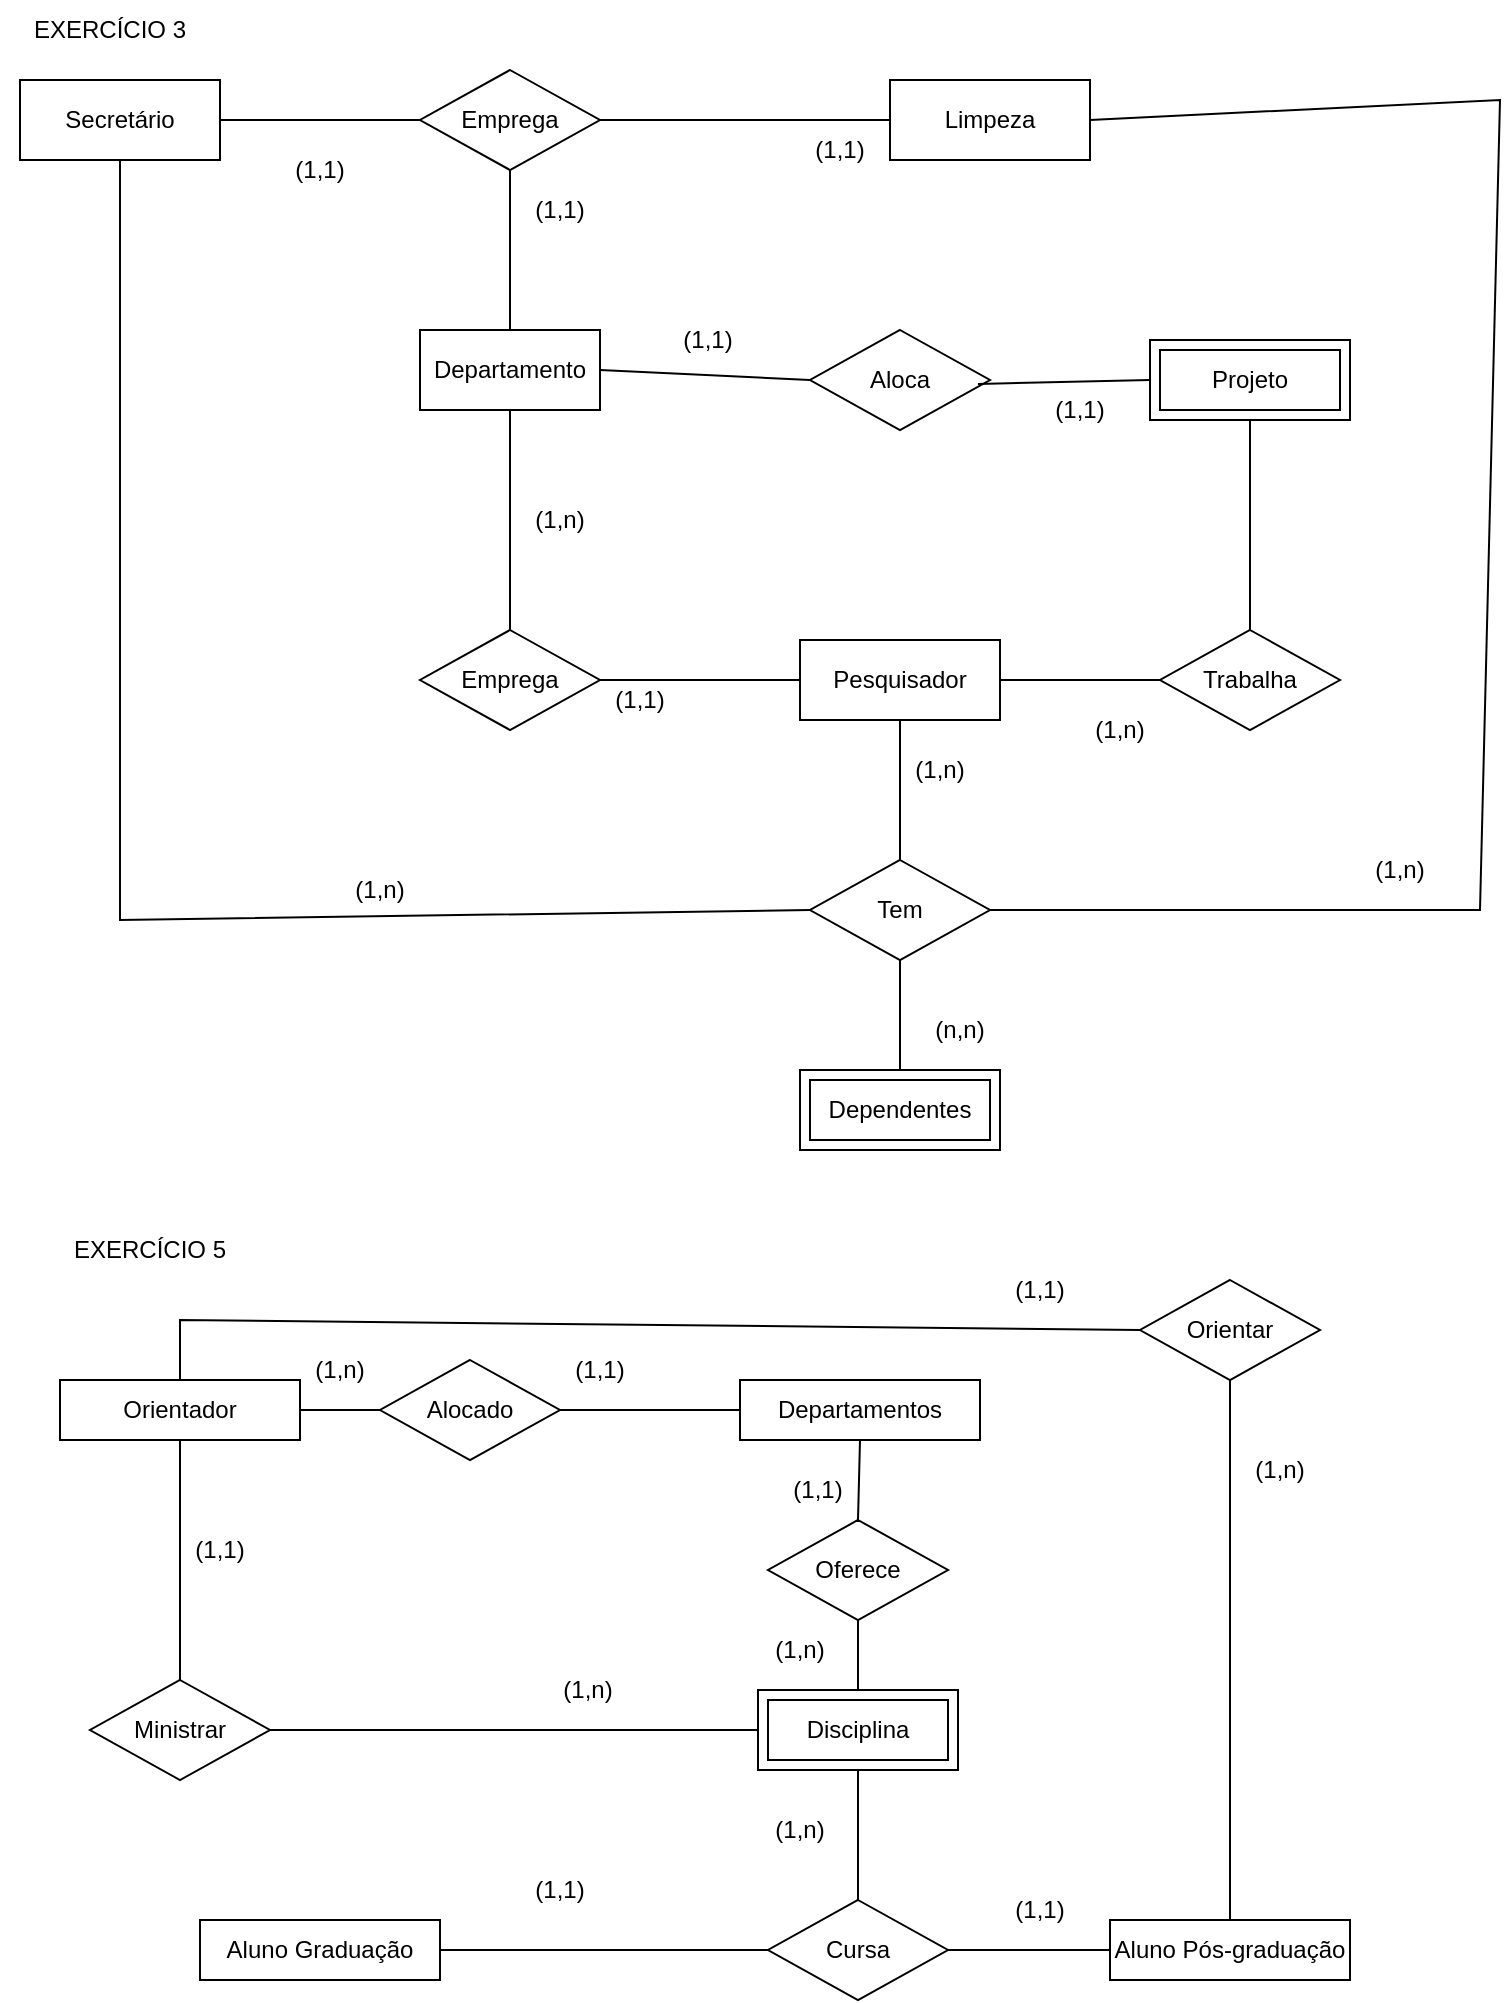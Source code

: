 <mxfile version="21.1.7" type="device">
  <diagram name="Página-1" id="LfcxKcsFjkbq40zHmDso">
    <mxGraphModel dx="794" dy="414" grid="1" gridSize="10" guides="1" tooltips="1" connect="1" arrows="1" fold="1" page="1" pageScale="1" pageWidth="827" pageHeight="1169" math="0" shadow="0">
      <root>
        <mxCell id="0" />
        <mxCell id="1" parent="0" />
        <mxCell id="KPLfDySyqxJ-SgguWjqe-1" value="EXERCÍCIO 3" style="text;html=1;strokeColor=none;fillColor=none;align=center;verticalAlign=middle;whiteSpace=wrap;rounded=0;" vertex="1" parent="1">
          <mxGeometry x="30" y="30" width="110" height="30" as="geometry" />
        </mxCell>
        <mxCell id="KPLfDySyqxJ-SgguWjqe-4" value="Projeto" style="shape=ext;margin=3;double=1;whiteSpace=wrap;html=1;align=center;" vertex="1" parent="1">
          <mxGeometry x="605" y="200" width="100" height="40" as="geometry" />
        </mxCell>
        <mxCell id="KPLfDySyqxJ-SgguWjqe-5" value="Pesquisador" style="whiteSpace=wrap;html=1;align=center;" vertex="1" parent="1">
          <mxGeometry x="430" y="350" width="100" height="40" as="geometry" />
        </mxCell>
        <mxCell id="KPLfDySyqxJ-SgguWjqe-6" value="Secretário" style="whiteSpace=wrap;html=1;align=center;" vertex="1" parent="1">
          <mxGeometry x="40" y="70" width="100" height="40" as="geometry" />
        </mxCell>
        <mxCell id="KPLfDySyqxJ-SgguWjqe-7" value="Limpeza" style="whiteSpace=wrap;html=1;align=center;" vertex="1" parent="1">
          <mxGeometry x="475" y="70" width="100" height="40" as="geometry" />
        </mxCell>
        <mxCell id="KPLfDySyqxJ-SgguWjqe-8" value="Emprega" style="shape=rhombus;perimeter=rhombusPerimeter;whiteSpace=wrap;html=1;align=center;" vertex="1" parent="1">
          <mxGeometry x="240" y="65" width="90" height="50" as="geometry" />
        </mxCell>
        <mxCell id="KPLfDySyqxJ-SgguWjqe-9" value="Trabalha" style="shape=rhombus;perimeter=rhombusPerimeter;whiteSpace=wrap;html=1;align=center;" vertex="1" parent="1">
          <mxGeometry x="610" y="345" width="90" height="50" as="geometry" />
        </mxCell>
        <mxCell id="KPLfDySyqxJ-SgguWjqe-11" value="" style="endArrow=none;html=1;rounded=0;exitX=1;exitY=0.5;exitDx=0;exitDy=0;entryX=0;entryY=0.5;entryDx=0;entryDy=0;" edge="1" parent="1" source="KPLfDySyqxJ-SgguWjqe-6" target="KPLfDySyqxJ-SgguWjqe-8">
          <mxGeometry relative="1" as="geometry">
            <mxPoint x="330" y="220" as="sourcePoint" />
            <mxPoint x="260" y="90" as="targetPoint" />
          </mxGeometry>
        </mxCell>
        <mxCell id="KPLfDySyqxJ-SgguWjqe-12" value="" style="endArrow=none;html=1;rounded=0;entryX=0;entryY=0.5;entryDx=0;entryDy=0;exitX=1;exitY=0.5;exitDx=0;exitDy=0;" edge="1" parent="1" source="KPLfDySyqxJ-SgguWjqe-8" target="KPLfDySyqxJ-SgguWjqe-7">
          <mxGeometry relative="1" as="geometry">
            <mxPoint x="410" y="90" as="sourcePoint" />
            <mxPoint x="490" y="220" as="targetPoint" />
          </mxGeometry>
        </mxCell>
        <mxCell id="KPLfDySyqxJ-SgguWjqe-13" value="" style="endArrow=none;html=1;rounded=0;entryX=0.5;entryY=1;entryDx=0;entryDy=0;exitX=0.5;exitY=0;exitDx=0;exitDy=0;" edge="1" parent="1" source="KPLfDySyqxJ-SgguWjqe-36" target="KPLfDySyqxJ-SgguWjqe-8">
          <mxGeometry relative="1" as="geometry">
            <mxPoint x="365" y="210" as="sourcePoint" />
            <mxPoint x="365" y="111.99" as="targetPoint" />
          </mxGeometry>
        </mxCell>
        <mxCell id="KPLfDySyqxJ-SgguWjqe-14" value="" style="endArrow=none;html=1;rounded=0;exitX=0.5;exitY=1;exitDx=0;exitDy=0;entryX=0.5;entryY=0;entryDx=0;entryDy=0;" edge="1" parent="1" source="KPLfDySyqxJ-SgguWjqe-36" target="KPLfDySyqxJ-SgguWjqe-32">
          <mxGeometry relative="1" as="geometry">
            <mxPoint x="365" y="250" as="sourcePoint" />
            <mxPoint x="480" y="230" as="targetPoint" />
          </mxGeometry>
        </mxCell>
        <mxCell id="KPLfDySyqxJ-SgguWjqe-15" value="" style="endArrow=none;html=1;rounded=0;exitX=0.5;exitY=1;exitDx=0;exitDy=0;entryX=0.5;entryY=0;entryDx=0;entryDy=0;" edge="1" parent="1" source="KPLfDySyqxJ-SgguWjqe-4" target="KPLfDySyqxJ-SgguWjqe-9">
          <mxGeometry relative="1" as="geometry">
            <mxPoint x="330" y="220" as="sourcePoint" />
            <mxPoint x="490" y="220" as="targetPoint" />
          </mxGeometry>
        </mxCell>
        <mxCell id="KPLfDySyqxJ-SgguWjqe-16" value="" style="endArrow=none;html=1;rounded=0;exitX=0;exitY=0.5;exitDx=0;exitDy=0;entryX=1;entryY=0.5;entryDx=0;entryDy=0;" edge="1" parent="1" source="KPLfDySyqxJ-SgguWjqe-9" target="KPLfDySyqxJ-SgguWjqe-5">
          <mxGeometry relative="1" as="geometry">
            <mxPoint x="330" y="320" as="sourcePoint" />
            <mxPoint x="490" y="320" as="targetPoint" />
          </mxGeometry>
        </mxCell>
        <mxCell id="KPLfDySyqxJ-SgguWjqe-25" value="(1,1)" style="text;html=1;strokeColor=none;fillColor=none;align=center;verticalAlign=middle;whiteSpace=wrap;rounded=0;" vertex="1" parent="1">
          <mxGeometry x="160" y="100" width="60" height="30" as="geometry" />
        </mxCell>
        <mxCell id="KPLfDySyqxJ-SgguWjqe-28" value="(1,1)" style="text;html=1;strokeColor=none;fillColor=none;align=center;verticalAlign=middle;whiteSpace=wrap;rounded=0;" vertex="1" parent="1">
          <mxGeometry x="420" y="90" width="60" height="30" as="geometry" />
        </mxCell>
        <mxCell id="KPLfDySyqxJ-SgguWjqe-31" value="EXERCÍCIO 5" style="text;html=1;strokeColor=none;fillColor=none;align=center;verticalAlign=middle;whiteSpace=wrap;rounded=0;" vertex="1" parent="1">
          <mxGeometry x="50" y="640" width="110" height="30" as="geometry" />
        </mxCell>
        <mxCell id="KPLfDySyqxJ-SgguWjqe-32" value="Emprega" style="shape=rhombus;perimeter=rhombusPerimeter;whiteSpace=wrap;html=1;align=center;" vertex="1" parent="1">
          <mxGeometry x="240" y="345" width="90" height="50" as="geometry" />
        </mxCell>
        <mxCell id="KPLfDySyqxJ-SgguWjqe-35" value="" style="endArrow=none;html=1;rounded=0;exitX=0;exitY=0.5;exitDx=0;exitDy=0;entryX=1;entryY=0.5;entryDx=0;entryDy=0;" edge="1" parent="1" source="KPLfDySyqxJ-SgguWjqe-5" target="KPLfDySyqxJ-SgguWjqe-32">
          <mxGeometry relative="1" as="geometry">
            <mxPoint x="645" y="405" as="sourcePoint" />
            <mxPoint x="610" y="370" as="targetPoint" />
          </mxGeometry>
        </mxCell>
        <mxCell id="KPLfDySyqxJ-SgguWjqe-40" value="Dependentes" style="shape=ext;margin=3;double=1;whiteSpace=wrap;html=1;align=center;" vertex="1" parent="1">
          <mxGeometry x="430" y="565" width="100" height="40" as="geometry" />
        </mxCell>
        <mxCell id="KPLfDySyqxJ-SgguWjqe-41" value="(1,n)" style="text;html=1;strokeColor=none;fillColor=none;align=center;verticalAlign=middle;whiteSpace=wrap;rounded=0;" vertex="1" parent="1">
          <mxGeometry x="280" y="275" width="60" height="30" as="geometry" />
        </mxCell>
        <mxCell id="KPLfDySyqxJ-SgguWjqe-42" value="(1,1)" style="text;html=1;strokeColor=none;fillColor=none;align=center;verticalAlign=middle;whiteSpace=wrap;rounded=0;" vertex="1" parent="1">
          <mxGeometry x="280" y="120" width="60" height="30" as="geometry" />
        </mxCell>
        <mxCell id="KPLfDySyqxJ-SgguWjqe-43" value="(1,1)" style="text;html=1;strokeColor=none;fillColor=none;align=center;verticalAlign=middle;whiteSpace=wrap;rounded=0;" vertex="1" parent="1">
          <mxGeometry x="320" y="365" width="60" height="30" as="geometry" />
        </mxCell>
        <mxCell id="KPLfDySyqxJ-SgguWjqe-45" value="(1,n)" style="text;html=1;strokeColor=none;fillColor=none;align=center;verticalAlign=middle;whiteSpace=wrap;rounded=0;" vertex="1" parent="1">
          <mxGeometry x="560" y="380" width="60" height="30" as="geometry" />
        </mxCell>
        <mxCell id="KPLfDySyqxJ-SgguWjqe-36" value="Departamento" style="rounded=0;whiteSpace=wrap;html=1;" vertex="1" parent="1">
          <mxGeometry x="240" y="195" width="90" height="40" as="geometry" />
        </mxCell>
        <mxCell id="KPLfDySyqxJ-SgguWjqe-47" value="Aloca" style="shape=rhombus;perimeter=rhombusPerimeter;whiteSpace=wrap;html=1;align=center;" vertex="1" parent="1">
          <mxGeometry x="435" y="195" width="90" height="50" as="geometry" />
        </mxCell>
        <mxCell id="KPLfDySyqxJ-SgguWjqe-48" value="" style="endArrow=none;html=1;rounded=0;exitX=1;exitY=0.5;exitDx=0;exitDy=0;entryX=0;entryY=0.5;entryDx=0;entryDy=0;" edge="1" parent="1" source="KPLfDySyqxJ-SgguWjqe-36" target="KPLfDySyqxJ-SgguWjqe-47">
          <mxGeometry relative="1" as="geometry">
            <mxPoint x="330" y="260" as="sourcePoint" />
            <mxPoint x="490" y="260" as="targetPoint" />
          </mxGeometry>
        </mxCell>
        <mxCell id="KPLfDySyqxJ-SgguWjqe-49" value="" style="endArrow=none;html=1;rounded=0;exitX=0.933;exitY=0.54;exitDx=0;exitDy=0;exitPerimeter=0;entryX=0;entryY=0.5;entryDx=0;entryDy=0;" edge="1" parent="1" source="KPLfDySyqxJ-SgguWjqe-47" target="KPLfDySyqxJ-SgguWjqe-4">
          <mxGeometry relative="1" as="geometry">
            <mxPoint x="330" y="260" as="sourcePoint" />
            <mxPoint x="490" y="260" as="targetPoint" />
          </mxGeometry>
        </mxCell>
        <mxCell id="KPLfDySyqxJ-SgguWjqe-50" value="(1,1)" style="text;html=1;strokeColor=none;fillColor=none;align=center;verticalAlign=middle;whiteSpace=wrap;rounded=0;" vertex="1" parent="1">
          <mxGeometry x="353.5" y="190" width="60" height="20" as="geometry" />
        </mxCell>
        <mxCell id="KPLfDySyqxJ-SgguWjqe-51" value="(1,1)" style="text;html=1;strokeColor=none;fillColor=none;align=center;verticalAlign=middle;whiteSpace=wrap;rounded=0;" vertex="1" parent="1">
          <mxGeometry x="540" y="220" width="60" height="30" as="geometry" />
        </mxCell>
        <mxCell id="KPLfDySyqxJ-SgguWjqe-56" value="Tem" style="shape=rhombus;perimeter=rhombusPerimeter;whiteSpace=wrap;html=1;align=center;" vertex="1" parent="1">
          <mxGeometry x="435" y="460" width="90" height="50" as="geometry" />
        </mxCell>
        <mxCell id="KPLfDySyqxJ-SgguWjqe-57" value="" style="endArrow=none;html=1;rounded=0;exitX=0.5;exitY=1;exitDx=0;exitDy=0;entryX=0.5;entryY=0;entryDx=0;entryDy=0;" edge="1" parent="1" source="KPLfDySyqxJ-SgguWjqe-56" target="KPLfDySyqxJ-SgguWjqe-40">
          <mxGeometry relative="1" as="geometry">
            <mxPoint x="330" y="400" as="sourcePoint" />
            <mxPoint x="490" y="400" as="targetPoint" />
          </mxGeometry>
        </mxCell>
        <mxCell id="KPLfDySyqxJ-SgguWjqe-58" value="" style="endArrow=none;html=1;rounded=0;exitX=0.5;exitY=0;exitDx=0;exitDy=0;entryX=0.5;entryY=1;entryDx=0;entryDy=0;" edge="1" parent="1" source="KPLfDySyqxJ-SgguWjqe-56" target="KPLfDySyqxJ-SgguWjqe-5">
          <mxGeometry relative="1" as="geometry">
            <mxPoint x="330" y="400" as="sourcePoint" />
            <mxPoint x="490" y="400" as="targetPoint" />
          </mxGeometry>
        </mxCell>
        <mxCell id="KPLfDySyqxJ-SgguWjqe-59" value="" style="endArrow=none;html=1;rounded=0;exitX=0.5;exitY=1;exitDx=0;exitDy=0;entryX=0;entryY=0.5;entryDx=0;entryDy=0;" edge="1" parent="1" source="KPLfDySyqxJ-SgguWjqe-6" target="KPLfDySyqxJ-SgguWjqe-56">
          <mxGeometry relative="1" as="geometry">
            <mxPoint x="90" y="240" as="sourcePoint" />
            <mxPoint x="430" y="480" as="targetPoint" />
            <Array as="points">
              <mxPoint x="90" y="490" />
            </Array>
          </mxGeometry>
        </mxCell>
        <mxCell id="KPLfDySyqxJ-SgguWjqe-60" value="" style="endArrow=none;html=1;rounded=0;exitX=1;exitY=0.5;exitDx=0;exitDy=0;entryX=1;entryY=0.5;entryDx=0;entryDy=0;" edge="1" parent="1" source="KPLfDySyqxJ-SgguWjqe-56" target="KPLfDySyqxJ-SgguWjqe-7">
          <mxGeometry relative="1" as="geometry">
            <mxPoint x="330" y="380" as="sourcePoint" />
            <mxPoint x="760" y="90" as="targetPoint" />
            <Array as="points">
              <mxPoint x="770" y="485" />
              <mxPoint x="780" y="80" />
            </Array>
          </mxGeometry>
        </mxCell>
        <mxCell id="KPLfDySyqxJ-SgguWjqe-62" value="(1,n)" style="text;html=1;strokeColor=none;fillColor=none;align=center;verticalAlign=middle;whiteSpace=wrap;rounded=0;" vertex="1" parent="1">
          <mxGeometry x="190" y="460" width="60" height="30" as="geometry" />
        </mxCell>
        <mxCell id="KPLfDySyqxJ-SgguWjqe-63" value="(1,n)" style="text;html=1;strokeColor=none;fillColor=none;align=center;verticalAlign=middle;whiteSpace=wrap;rounded=0;" vertex="1" parent="1">
          <mxGeometry x="700" y="450" width="60" height="30" as="geometry" />
        </mxCell>
        <mxCell id="KPLfDySyqxJ-SgguWjqe-64" value="(1,n)" style="text;html=1;strokeColor=none;fillColor=none;align=center;verticalAlign=middle;whiteSpace=wrap;rounded=0;" vertex="1" parent="1">
          <mxGeometry x="470" y="400" width="60" height="30" as="geometry" />
        </mxCell>
        <mxCell id="KPLfDySyqxJ-SgguWjqe-65" value="(n,n)" style="text;html=1;strokeColor=none;fillColor=none;align=center;verticalAlign=middle;whiteSpace=wrap;rounded=0;" vertex="1" parent="1">
          <mxGeometry x="480" y="530" width="60" height="30" as="geometry" />
        </mxCell>
        <mxCell id="KPLfDySyqxJ-SgguWjqe-66" value="Departamentos" style="rounded=0;whiteSpace=wrap;html=1;" vertex="1" parent="1">
          <mxGeometry x="400" y="720" width="120" height="30" as="geometry" />
        </mxCell>
        <mxCell id="KPLfDySyqxJ-SgguWjqe-69" value="Orientador" style="rounded=0;whiteSpace=wrap;html=1;" vertex="1" parent="1">
          <mxGeometry x="60" y="720" width="120" height="30" as="geometry" />
        </mxCell>
        <mxCell id="KPLfDySyqxJ-SgguWjqe-70" value="Aluno Graduação" style="rounded=0;whiteSpace=wrap;html=1;" vertex="1" parent="1">
          <mxGeometry x="130" y="990" width="120" height="30" as="geometry" />
        </mxCell>
        <mxCell id="KPLfDySyqxJ-SgguWjqe-71" value="Aluno Pós-graduação" style="rounded=0;whiteSpace=wrap;html=1;" vertex="1" parent="1">
          <mxGeometry x="585" y="990" width="120" height="30" as="geometry" />
        </mxCell>
        <mxCell id="KPLfDySyqxJ-SgguWjqe-72" value="Oferece" style="rhombus;whiteSpace=wrap;html=1;" vertex="1" parent="1">
          <mxGeometry x="414" y="790" width="90" height="50" as="geometry" />
        </mxCell>
        <mxCell id="KPLfDySyqxJ-SgguWjqe-73" value="" style="endArrow=none;html=1;rounded=0;exitX=0.5;exitY=0;exitDx=0;exitDy=0;entryX=0.5;entryY=1;entryDx=0;entryDy=0;" edge="1" parent="1" source="KPLfDySyqxJ-SgguWjqe-72" target="KPLfDySyqxJ-SgguWjqe-66">
          <mxGeometry relative="1" as="geometry">
            <mxPoint x="350" y="890" as="sourcePoint" />
            <mxPoint x="510" y="890" as="targetPoint" />
          </mxGeometry>
        </mxCell>
        <mxCell id="KPLfDySyqxJ-SgguWjqe-74" value="" style="endArrow=none;html=1;rounded=0;exitX=0.5;exitY=0;exitDx=0;exitDy=0;entryX=0.5;entryY=1;entryDx=0;entryDy=0;" edge="1" parent="1" source="KPLfDySyqxJ-SgguWjqe-81" target="KPLfDySyqxJ-SgguWjqe-72">
          <mxGeometry relative="1" as="geometry">
            <mxPoint x="410" y="870" as="sourcePoint" />
            <mxPoint x="420" y="760" as="targetPoint" />
            <Array as="points" />
          </mxGeometry>
        </mxCell>
        <mxCell id="KPLfDySyqxJ-SgguWjqe-75" value="(1,n)" style="text;html=1;strokeColor=none;fillColor=none;align=center;verticalAlign=middle;whiteSpace=wrap;rounded=0;" vertex="1" parent="1">
          <mxGeometry x="170" y="700" width="60" height="30" as="geometry" />
        </mxCell>
        <mxCell id="KPLfDySyqxJ-SgguWjqe-76" value="(1,1)" style="text;html=1;strokeColor=none;fillColor=none;align=center;verticalAlign=middle;whiteSpace=wrap;rounded=0;" vertex="1" parent="1">
          <mxGeometry x="300" y="700" width="60" height="30" as="geometry" />
        </mxCell>
        <mxCell id="KPLfDySyqxJ-SgguWjqe-78" value="Alocado" style="rhombus;whiteSpace=wrap;html=1;" vertex="1" parent="1">
          <mxGeometry x="220" y="710" width="90" height="50" as="geometry" />
        </mxCell>
        <mxCell id="KPLfDySyqxJ-SgguWjqe-81" value="Disciplina" style="shape=ext;margin=3;double=1;whiteSpace=wrap;html=1;align=center;" vertex="1" parent="1">
          <mxGeometry x="409" y="875" width="100" height="40" as="geometry" />
        </mxCell>
        <mxCell id="KPLfDySyqxJ-SgguWjqe-82" value="" style="endArrow=none;html=1;rounded=0;exitX=1;exitY=0.5;exitDx=0;exitDy=0;entryX=0;entryY=0.5;entryDx=0;entryDy=0;" edge="1" parent="1" source="KPLfDySyqxJ-SgguWjqe-78" target="KPLfDySyqxJ-SgguWjqe-66">
          <mxGeometry relative="1" as="geometry">
            <mxPoint x="300" y="740" as="sourcePoint" />
            <mxPoint x="510" y="890" as="targetPoint" />
          </mxGeometry>
        </mxCell>
        <mxCell id="KPLfDySyqxJ-SgguWjqe-83" value="" style="endArrow=none;html=1;rounded=0;exitX=1;exitY=0.5;exitDx=0;exitDy=0;entryX=0;entryY=0.5;entryDx=0;entryDy=0;" edge="1" parent="1" source="KPLfDySyqxJ-SgguWjqe-69" target="KPLfDySyqxJ-SgguWjqe-78">
          <mxGeometry relative="1" as="geometry">
            <mxPoint x="350" y="890" as="sourcePoint" />
            <mxPoint x="510" y="890" as="targetPoint" />
          </mxGeometry>
        </mxCell>
        <mxCell id="KPLfDySyqxJ-SgguWjqe-85" value="Ministrar" style="rhombus;whiteSpace=wrap;html=1;" vertex="1" parent="1">
          <mxGeometry x="75" y="870" width="90" height="50" as="geometry" />
        </mxCell>
        <mxCell id="KPLfDySyqxJ-SgguWjqe-86" value="" style="endArrow=none;html=1;rounded=0;exitX=0.5;exitY=1;exitDx=0;exitDy=0;entryX=0.5;entryY=0;entryDx=0;entryDy=0;" edge="1" parent="1" source="KPLfDySyqxJ-SgguWjqe-69" target="KPLfDySyqxJ-SgguWjqe-85">
          <mxGeometry relative="1" as="geometry">
            <mxPoint x="350" y="890" as="sourcePoint" />
            <mxPoint x="510" y="890" as="targetPoint" />
          </mxGeometry>
        </mxCell>
        <mxCell id="KPLfDySyqxJ-SgguWjqe-87" value="" style="endArrow=none;html=1;rounded=0;exitX=1;exitY=0.5;exitDx=0;exitDy=0;entryX=0;entryY=0.5;entryDx=0;entryDy=0;" edge="1" parent="1" source="KPLfDySyqxJ-SgguWjqe-85" target="KPLfDySyqxJ-SgguWjqe-81">
          <mxGeometry relative="1" as="geometry">
            <mxPoint x="350" y="890" as="sourcePoint" />
            <mxPoint x="510" y="890" as="targetPoint" />
          </mxGeometry>
        </mxCell>
        <mxCell id="KPLfDySyqxJ-SgguWjqe-88" value="(1,1)" style="text;html=1;strokeColor=none;fillColor=none;align=center;verticalAlign=middle;whiteSpace=wrap;rounded=0;" vertex="1" parent="1">
          <mxGeometry x="409" y="760" width="60" height="30" as="geometry" />
        </mxCell>
        <mxCell id="KPLfDySyqxJ-SgguWjqe-89" value="(1,1)" style="text;html=1;strokeColor=none;fillColor=none;align=center;verticalAlign=middle;whiteSpace=wrap;rounded=0;" vertex="1" parent="1">
          <mxGeometry x="110" y="790" width="60" height="30" as="geometry" />
        </mxCell>
        <mxCell id="KPLfDySyqxJ-SgguWjqe-91" value="(1,n)" style="text;html=1;strokeColor=none;fillColor=none;align=center;verticalAlign=middle;whiteSpace=wrap;rounded=0;" vertex="1" parent="1">
          <mxGeometry x="293.5" y="860" width="60" height="30" as="geometry" />
        </mxCell>
        <mxCell id="KPLfDySyqxJ-SgguWjqe-92" value="Cursa" style="rhombus;whiteSpace=wrap;html=1;" vertex="1" parent="1">
          <mxGeometry x="414" y="980" width="90" height="50" as="geometry" />
        </mxCell>
        <mxCell id="KPLfDySyqxJ-SgguWjqe-94" value="" style="endArrow=none;html=1;rounded=0;exitX=0.5;exitY=1;exitDx=0;exitDy=0;entryX=0.5;entryY=0;entryDx=0;entryDy=0;" edge="1" parent="1" source="KPLfDySyqxJ-SgguWjqe-81" target="KPLfDySyqxJ-SgguWjqe-92">
          <mxGeometry relative="1" as="geometry">
            <mxPoint x="350" y="890" as="sourcePoint" />
            <mxPoint x="510" y="890" as="targetPoint" />
          </mxGeometry>
        </mxCell>
        <mxCell id="KPLfDySyqxJ-SgguWjqe-99" value="" style="endArrow=none;html=1;rounded=0;exitX=1;exitY=0.5;exitDx=0;exitDy=0;entryX=0;entryY=0.5;entryDx=0;entryDy=0;" edge="1" parent="1" source="KPLfDySyqxJ-SgguWjqe-92" target="KPLfDySyqxJ-SgguWjqe-71">
          <mxGeometry relative="1" as="geometry">
            <mxPoint x="350" y="890" as="sourcePoint" />
            <mxPoint x="510" y="890" as="targetPoint" />
          </mxGeometry>
        </mxCell>
        <mxCell id="KPLfDySyqxJ-SgguWjqe-100" value="" style="endArrow=none;html=1;rounded=0;entryX=0;entryY=0.5;entryDx=0;entryDy=0;exitX=1;exitY=0.5;exitDx=0;exitDy=0;" edge="1" parent="1" source="KPLfDySyqxJ-SgguWjqe-70" target="KPLfDySyqxJ-SgguWjqe-92">
          <mxGeometry relative="1" as="geometry">
            <mxPoint x="350" y="890" as="sourcePoint" />
            <mxPoint x="510" y="890" as="targetPoint" />
          </mxGeometry>
        </mxCell>
        <mxCell id="KPLfDySyqxJ-SgguWjqe-102" value="Orientar" style="rhombus;whiteSpace=wrap;html=1;" vertex="1" parent="1">
          <mxGeometry x="600" y="670" width="90" height="50" as="geometry" />
        </mxCell>
        <mxCell id="KPLfDySyqxJ-SgguWjqe-103" value="" style="endArrow=none;html=1;rounded=0;entryX=0;entryY=0.5;entryDx=0;entryDy=0;exitX=0.5;exitY=0;exitDx=0;exitDy=0;" edge="1" parent="1" source="KPLfDySyqxJ-SgguWjqe-69" target="KPLfDySyqxJ-SgguWjqe-102">
          <mxGeometry relative="1" as="geometry">
            <mxPoint x="160" y="710" as="sourcePoint" />
            <mxPoint x="530" y="680" as="targetPoint" />
            <Array as="points">
              <mxPoint x="120" y="690" />
            </Array>
          </mxGeometry>
        </mxCell>
        <mxCell id="KPLfDySyqxJ-SgguWjqe-106" value="" style="endArrow=none;html=1;rounded=0;exitX=0.5;exitY=1;exitDx=0;exitDy=0;entryX=0.5;entryY=0;entryDx=0;entryDy=0;" edge="1" parent="1" source="KPLfDySyqxJ-SgguWjqe-102" target="KPLfDySyqxJ-SgguWjqe-71">
          <mxGeometry relative="1" as="geometry">
            <mxPoint x="350" y="870" as="sourcePoint" />
            <mxPoint x="510" y="870" as="targetPoint" />
          </mxGeometry>
        </mxCell>
        <mxCell id="KPLfDySyqxJ-SgguWjqe-107" value="(1,1)" style="text;html=1;strokeColor=none;fillColor=none;align=center;verticalAlign=middle;whiteSpace=wrap;rounded=0;" vertex="1" parent="1">
          <mxGeometry x="520" y="660" width="60" height="30" as="geometry" />
        </mxCell>
        <mxCell id="KPLfDySyqxJ-SgguWjqe-109" value="(1,n)" style="text;html=1;strokeColor=none;fillColor=none;align=center;verticalAlign=middle;whiteSpace=wrap;rounded=0;" vertex="1" parent="1">
          <mxGeometry x="640" y="750" width="60" height="30" as="geometry" />
        </mxCell>
        <mxCell id="KPLfDySyqxJ-SgguWjqe-110" value="(1,1)" style="text;html=1;strokeColor=none;fillColor=none;align=center;verticalAlign=middle;whiteSpace=wrap;rounded=0;" vertex="1" parent="1">
          <mxGeometry x="280" y="960" width="60" height="30" as="geometry" />
        </mxCell>
        <mxCell id="KPLfDySyqxJ-SgguWjqe-113" value="(1,n)" style="text;html=1;strokeColor=none;fillColor=none;align=center;verticalAlign=middle;whiteSpace=wrap;rounded=0;" vertex="1" parent="1">
          <mxGeometry x="400" y="930" width="60" height="30" as="geometry" />
        </mxCell>
        <mxCell id="KPLfDySyqxJ-SgguWjqe-115" value="(1,1)" style="text;html=1;strokeColor=none;fillColor=none;align=center;verticalAlign=middle;whiteSpace=wrap;rounded=0;" vertex="1" parent="1">
          <mxGeometry x="520" y="970" width="60" height="30" as="geometry" />
        </mxCell>
        <mxCell id="KPLfDySyqxJ-SgguWjqe-116" value="(1,n)" style="text;html=1;strokeColor=none;fillColor=none;align=center;verticalAlign=middle;whiteSpace=wrap;rounded=0;" vertex="1" parent="1">
          <mxGeometry x="400" y="840" width="60" height="30" as="geometry" />
        </mxCell>
      </root>
    </mxGraphModel>
  </diagram>
</mxfile>
